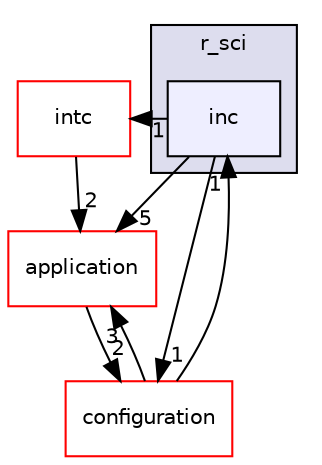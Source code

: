 digraph "inc" {
  compound=true
  node [ fontsize="10", fontname="Helvetica"];
  edge [ labelfontsize="10", labelfontname="Helvetica"];
  subgraph clusterdir_103700f5b0b5430485ed1308fe3bdfac {
    graph [ bgcolor="#ddddee", pencolor="black", label="r_sci" fontname="Helvetica", fontsize="10", URL="dir_103700f5b0b5430485ed1308fe3bdfac.html"]
  dir_e5e093fe3b38797d916fcd248398069f [shape=box, label="inc", style="filled", fillcolor="#eeeeff", pencolor="black", URL="dir_e5e093fe3b38797d916fcd248398069f.html"];
  }
  dir_eda2a6d705da8f3400ffe9a7dcb90b30 [shape=box label="application" fillcolor="white" style="filled" color="red" URL="dir_eda2a6d705da8f3400ffe9a7dcb90b30.html"];
  dir_95f7b9d4854ca187ae337d299db232bb [shape=box label="configuration" fillcolor="white" style="filled" color="red" URL="dir_95f7b9d4854ca187ae337d299db232bb.html"];
  dir_3dca1c554e9fd3de7488934a98087b37 [shape=box label="intc" fillcolor="white" style="filled" color="red" URL="dir_3dca1c554e9fd3de7488934a98087b37.html"];
  dir_e5e093fe3b38797d916fcd248398069f->dir_eda2a6d705da8f3400ffe9a7dcb90b30 [headlabel="5", labeldistance=1.5 headhref="dir_000079_000002.html"];
  dir_e5e093fe3b38797d916fcd248398069f->dir_95f7b9d4854ca187ae337d299db232bb [headlabel="1", labeldistance=1.5 headhref="dir_000079_000009.html"];
  dir_e5e093fe3b38797d916fcd248398069f->dir_3dca1c554e9fd3de7488934a98087b37 [headlabel="1", labeldistance=1.5 headhref="dir_000079_000059.html"];
  dir_eda2a6d705da8f3400ffe9a7dcb90b30->dir_95f7b9d4854ca187ae337d299db232bb [headlabel="2", labeldistance=1.5 headhref="dir_000002_000009.html"];
  dir_95f7b9d4854ca187ae337d299db232bb->dir_e5e093fe3b38797d916fcd248398069f [headlabel="1", labeldistance=1.5 headhref="dir_000009_000079.html"];
  dir_95f7b9d4854ca187ae337d299db232bb->dir_eda2a6d705da8f3400ffe9a7dcb90b30 [headlabel="3", labeldistance=1.5 headhref="dir_000009_000002.html"];
  dir_3dca1c554e9fd3de7488934a98087b37->dir_eda2a6d705da8f3400ffe9a7dcb90b30 [headlabel="2", labeldistance=1.5 headhref="dir_000059_000002.html"];
}
